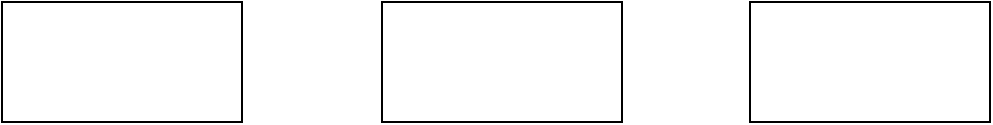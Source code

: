 <mxfile version="13.6.3" type="github"><diagram id="aODR9pNoSEXnX6D2wfey" name="Page-1"><mxGraphModel dx="536" dy="604" grid="1" gridSize="10" guides="1" tooltips="1" connect="1" arrows="1" fold="1" page="1" pageScale="1" pageWidth="827" pageHeight="1169" math="0" shadow="0"><root><mxCell id="0"/><mxCell id="1" parent="0"/><mxCell id="p5IHfjtNfX9X_oB_rgSm-1" value="" style="rounded=0;whiteSpace=wrap;html=1;" vertex="1" parent="1"><mxGeometry x="414" y="20" width="120" height="60" as="geometry"/></mxCell><mxCell id="p5IHfjtNfX9X_oB_rgSm-2" value="" style="rounded=0;whiteSpace=wrap;html=1;" vertex="1" parent="1"><mxGeometry x="230" y="20" width="120" height="60" as="geometry"/></mxCell><mxCell id="p5IHfjtNfX9X_oB_rgSm-3" value="" style="rounded=0;whiteSpace=wrap;html=1;" vertex="1" parent="1"><mxGeometry x="40" y="20" width="120" height="60" as="geometry"/></mxCell></root></mxGraphModel></diagram></mxfile>